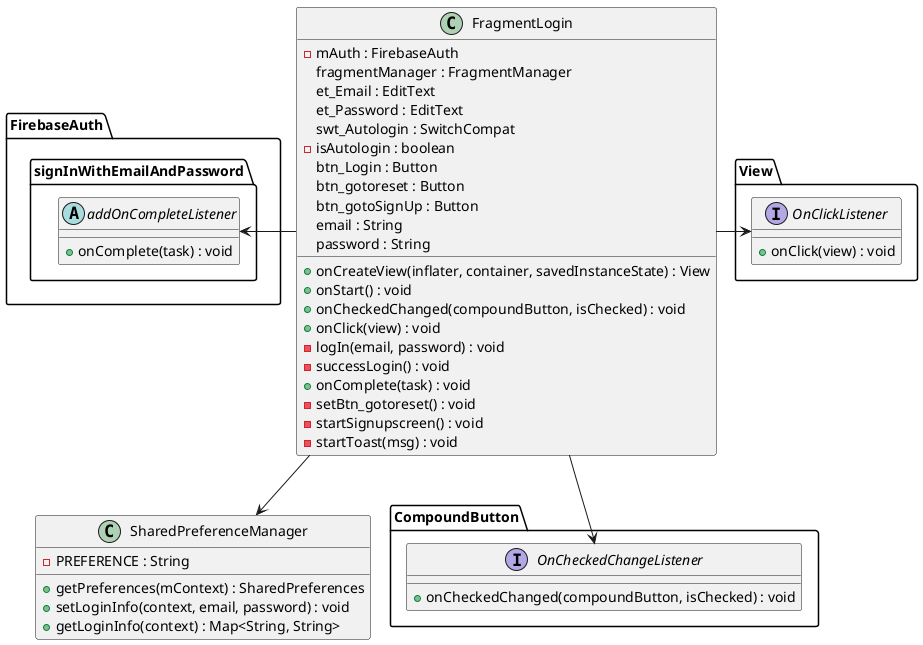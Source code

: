 @startuml
FragmentLogin --> CompoundButton.OnCheckedChangeListener
FragmentLogin -left-> FirebaseAuth.signInWithEmailAndPassword.addOnCompleteListener
FragmentLogin -r-> View.OnClickListener
FragmentLogin -down-> SharedPreferenceManager

class FragmentLogin {
    -mAuth : FirebaseAuth
    fragmentManager : FragmentManager
    et_Email : EditText
    et_Password : EditText
    swt_Autologin : SwitchCompat
    -isAutologin : boolean
    btn_Login : Button
    btn_gotoreset : Button
    btn_gotoSignUp : Button
    email : String
    password : String

    +onCreateView(inflater, container, savedInstanceState) : View
    +onStart() : void
    +onCheckedChanged(compoundButton, isChecked) : void
    +onClick(view) : void
    -logIn(email, password) : void
    -successLogin() : void
    +onComplete(task) : void
    -setBtn_gotoreset() : void
    -startSignupscreen() : void
    -startToast(msg) : void
}
namespace FirebaseAuth.signInWithEmailAndPassword{
    abstract class addOnCompleteListener {
        +onComplete(task) : void
    }
}

interface CompoundButton.OnCheckedChangeListener {
    +onCheckedChanged(compoundButton, isChecked) : void
}

interface View.OnClickListener {
    +onClick(view) : void
}

class SharedPreferenceManager {
    -PREFERENCE : String
    +getPreferences(mContext) : SharedPreferences
    +setLoginInfo(context, email, password) : void
    +getLoginInfo(context) : Map<String, String>
}

@enduml